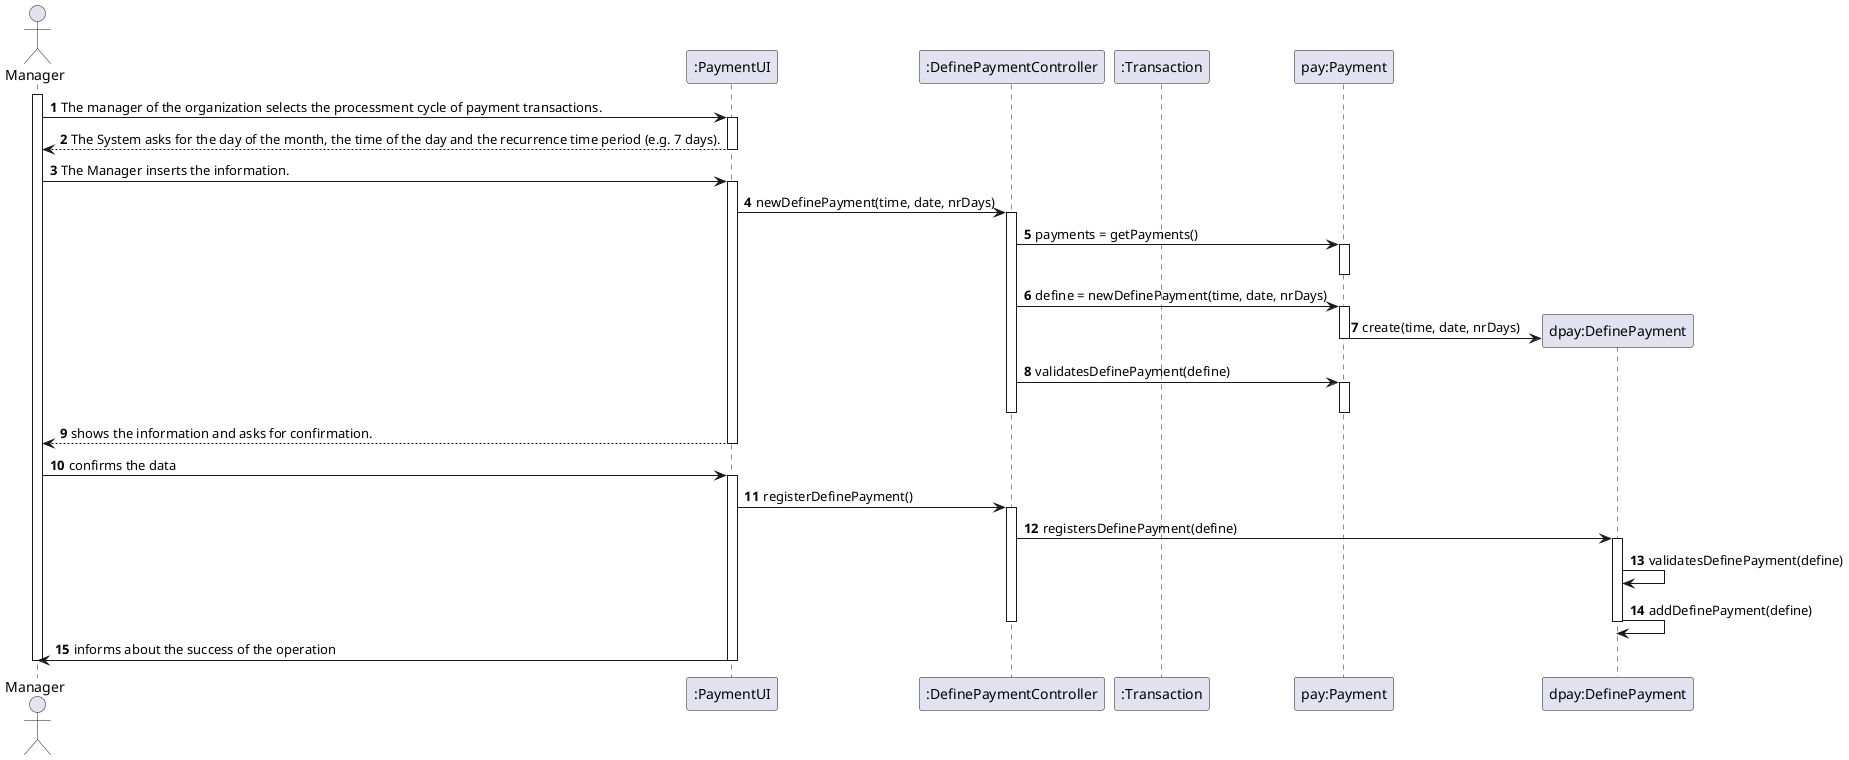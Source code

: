 @startuml
autonumber
'hide footbox
actor "Manager" as ADM

participant ":PaymentUI" as UI
participant ":DefinePaymentController" as CTRL
participant ":Transaction" as TRAN
participant "pay:Payment" as PAY
participant "dpay:DefinePayment" as DPAY


activate ADM
ADM -> UI : The manager of the organization selects the processment cycle of payment transactions.
activate UI
UI --> ADM : The System asks for the day of the month, the time of the day and the recurrence time period (e.g. 7 days).
deactivate UI

ADM -> UI : The Manager inserts the information.
activate UI

UI -> CTRL : newDefinePayment(time, date, nrDays)
activate CTRL


CTRL -> PAY : payments = getPayments()
activate PAY
deactivate PAY

CTRL -> PAY : define = newDefinePayment(time, date, nrDays)
activate PAY
PAY -> DPAY** : create(time, date, nrDays)
deactivate PAY

CTRL -> PAY : validatesDefinePayment(define)
activate PAY
deactivate PAY

deactivate CTRL

UI --> ADM : shows the information and asks for confirmation.
deactivate UI

ADM -> UI : confirms the data
activate UI

UI -> CTRL : registerDefinePayment()
activate CTRL

CTRL -> DPAY : registersDefinePayment(define)
activate DPAY
DPAY -> DPAY : validatesDefinePayment(define)
DPAY -> DPAY : addDefinePayment(define)
deactivate DPAY
deactivate CTRL

UI -> ADM : informs about the success of the operation
deactivate UI
deactivate ADM



@enduml
